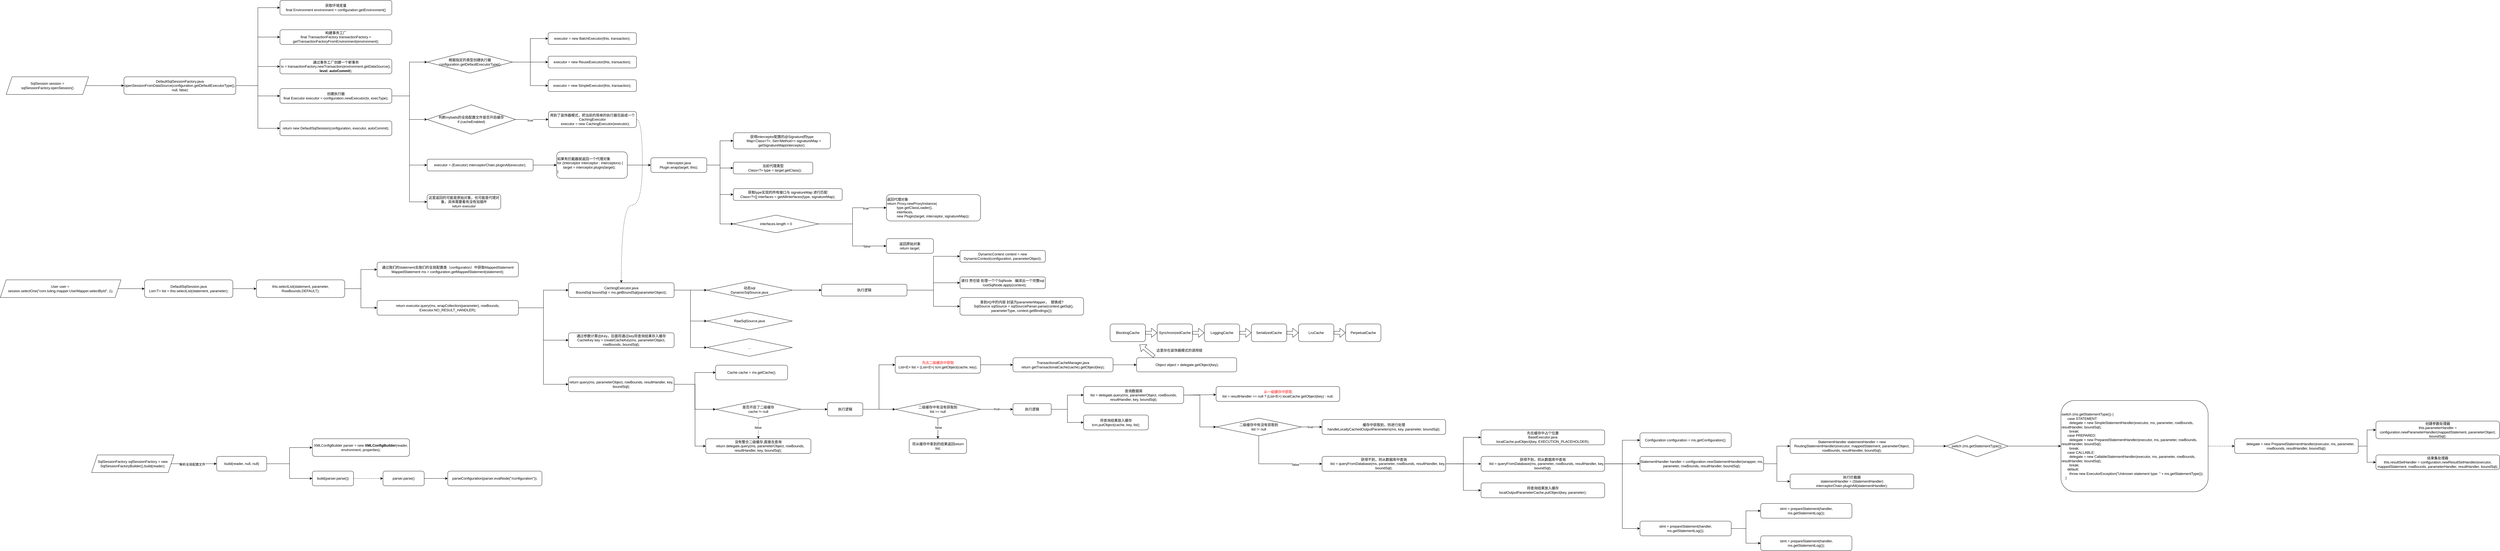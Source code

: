 <mxfile version="16.2.2" type="github">
  <diagram id="3BT-AjpINTrtdqSdUJcH" name="第 1 页">
    <mxGraphModel dx="3390" dy="667" grid="1" gridSize="10" guides="1" tooltips="1" connect="1" arrows="1" fold="1" page="1" pageScale="1" pageWidth="2339" pageHeight="3300" math="0" shadow="0">
      <root>
        <mxCell id="0" />
        <mxCell id="1" parent="0" />
        <mxCell id="WJADcjosmOGT2jdmS7W--5" style="edgeStyle=orthogonalEdgeStyle;rounded=0;orthogonalLoop=1;jettySize=auto;html=1;exitX=1;exitY=0.5;exitDx=0;exitDy=0;" edge="1" parent="1" source="WJADcjosmOGT2jdmS7W--1" target="WJADcjosmOGT2jdmS7W--4">
          <mxGeometry relative="1" as="geometry" />
        </mxCell>
        <mxCell id="WJADcjosmOGT2jdmS7W--15" value="解析全局配置文件" style="edgeLabel;html=1;align=center;verticalAlign=middle;resizable=0;points=[];" vertex="1" connectable="0" parent="WJADcjosmOGT2jdmS7W--5">
          <mxGeometry x="-0.078" y="-2" relative="1" as="geometry">
            <mxPoint as="offset" />
          </mxGeometry>
        </mxCell>
        <mxCell id="WJADcjosmOGT2jdmS7W--1" value="SqlSessionFactory sqlSessionFactory = new SqlSessionFactoryBuilder().build(reader);" style="shape=parallelogram;perimeter=parallelogramPerimeter;whiteSpace=wrap;html=1;fixedSize=1;" vertex="1" parent="1">
          <mxGeometry x="110" y="2005" width="280" height="60" as="geometry" />
        </mxCell>
        <mxCell id="WJADcjosmOGT2jdmS7W--7" style="edgeStyle=orthogonalEdgeStyle;rounded=0;orthogonalLoop=1;jettySize=auto;html=1;exitX=1;exitY=0.5;exitDx=0;exitDy=0;entryX=0;entryY=0.5;entryDx=0;entryDy=0;" edge="1" parent="1" source="WJADcjosmOGT2jdmS7W--4" target="WJADcjosmOGT2jdmS7W--6">
          <mxGeometry relative="1" as="geometry" />
        </mxCell>
        <mxCell id="WJADcjosmOGT2jdmS7W--9" style="edgeStyle=orthogonalEdgeStyle;rounded=0;orthogonalLoop=1;jettySize=auto;html=1;exitX=1;exitY=0.5;exitDx=0;exitDy=0;entryX=0;entryY=0.5;entryDx=0;entryDy=0;" edge="1" parent="1" source="WJADcjosmOGT2jdmS7W--4" target="WJADcjosmOGT2jdmS7W--8">
          <mxGeometry relative="1" as="geometry" />
        </mxCell>
        <mxCell id="WJADcjosmOGT2jdmS7W--4" value="build(reader, null, null)" style="rounded=1;whiteSpace=wrap;html=1;" vertex="1" parent="1">
          <mxGeometry x="535" y="2010" width="170" height="50" as="geometry" />
        </mxCell>
        <mxCell id="WJADcjosmOGT2jdmS7W--6" value="XMLConfigBuilder parser = new &lt;b&gt;XMLConfigBuilder&lt;/b&gt;(reader, environment, properties);" style="rounded=1;whiteSpace=wrap;html=1;" vertex="1" parent="1">
          <mxGeometry x="860" y="1950" width="330" height="60" as="geometry" />
        </mxCell>
        <mxCell id="WJADcjosmOGT2jdmS7W--12" style="edgeStyle=orthogonalEdgeStyle;rounded=0;orthogonalLoop=1;jettySize=auto;html=1;exitX=1;exitY=0.5;exitDx=0;exitDy=0;dashed=1;" edge="1" parent="1" source="WJADcjosmOGT2jdmS7W--8" target="WJADcjosmOGT2jdmS7W--10">
          <mxGeometry relative="1" as="geometry" />
        </mxCell>
        <mxCell id="WJADcjosmOGT2jdmS7W--8" value="build(parser.parse())" style="rounded=1;whiteSpace=wrap;html=1;" vertex="1" parent="1">
          <mxGeometry x="860" y="2060" width="140" height="50" as="geometry" />
        </mxCell>
        <mxCell id="WJADcjosmOGT2jdmS7W--14" style="edgeStyle=orthogonalEdgeStyle;rounded=0;orthogonalLoop=1;jettySize=auto;html=1;exitX=1;exitY=0.5;exitDx=0;exitDy=0;entryX=0;entryY=0.5;entryDx=0;entryDy=0;" edge="1" parent="1" source="WJADcjosmOGT2jdmS7W--10" target="WJADcjosmOGT2jdmS7W--13">
          <mxGeometry relative="1" as="geometry" />
        </mxCell>
        <mxCell id="WJADcjosmOGT2jdmS7W--10" value="parser.parse()" style="rounded=1;whiteSpace=wrap;html=1;" vertex="1" parent="1">
          <mxGeometry x="1100" y="2060" width="140" height="50" as="geometry" />
        </mxCell>
        <mxCell id="WJADcjosmOGT2jdmS7W--13" value="parseConfiguration(parser.evalNode(&quot;/configuration&quot;));" style="rounded=1;whiteSpace=wrap;html=1;" vertex="1" parent="1">
          <mxGeometry x="1320" y="2060" width="320" height="50" as="geometry" />
        </mxCell>
        <mxCell id="WJADcjosmOGT2jdmS7W--18" style="edgeStyle=orthogonalEdgeStyle;rounded=0;orthogonalLoop=1;jettySize=auto;html=1;exitX=1;exitY=0.5;exitDx=0;exitDy=0;entryX=0;entryY=0.5;entryDx=0;entryDy=0;" edge="1" parent="1" source="WJADcjosmOGT2jdmS7W--16" target="WJADcjosmOGT2jdmS7W--17">
          <mxGeometry relative="1" as="geometry" />
        </mxCell>
        <mxCell id="WJADcjosmOGT2jdmS7W--16" value="SqlSession session = sqlSessionFactory.openSession()" style="shape=parallelogram;perimeter=parallelogramPerimeter;whiteSpace=wrap;html=1;fixedSize=1;" vertex="1" parent="1">
          <mxGeometry x="-180" y="720" width="280" height="60" as="geometry" />
        </mxCell>
        <mxCell id="WJADcjosmOGT2jdmS7W--20" style="edgeStyle=orthogonalEdgeStyle;rounded=0;orthogonalLoop=1;jettySize=auto;html=1;exitX=1;exitY=0.5;exitDx=0;exitDy=0;entryX=0;entryY=0.5;entryDx=0;entryDy=0;" edge="1" parent="1" source="WJADcjosmOGT2jdmS7W--17" target="WJADcjosmOGT2jdmS7W--19">
          <mxGeometry relative="1" as="geometry" />
        </mxCell>
        <mxCell id="WJADcjosmOGT2jdmS7W--22" style="edgeStyle=orthogonalEdgeStyle;rounded=0;orthogonalLoop=1;jettySize=auto;html=1;exitX=1;exitY=0.5;exitDx=0;exitDy=0;entryX=0;entryY=0.5;entryDx=0;entryDy=0;" edge="1" parent="1" source="WJADcjosmOGT2jdmS7W--17" target="WJADcjosmOGT2jdmS7W--21">
          <mxGeometry relative="1" as="geometry" />
        </mxCell>
        <mxCell id="WJADcjosmOGT2jdmS7W--24" style="edgeStyle=orthogonalEdgeStyle;rounded=0;orthogonalLoop=1;jettySize=auto;html=1;exitX=1;exitY=0.5;exitDx=0;exitDy=0;entryX=0;entryY=0.5;entryDx=0;entryDy=0;" edge="1" parent="1" source="WJADcjosmOGT2jdmS7W--17" target="WJADcjosmOGT2jdmS7W--23">
          <mxGeometry relative="1" as="geometry" />
        </mxCell>
        <mxCell id="WJADcjosmOGT2jdmS7W--27" style="edgeStyle=orthogonalEdgeStyle;rounded=0;orthogonalLoop=1;jettySize=auto;html=1;exitX=1;exitY=0.5;exitDx=0;exitDy=0;" edge="1" parent="1" source="WJADcjosmOGT2jdmS7W--17" target="WJADcjosmOGT2jdmS7W--25">
          <mxGeometry relative="1" as="geometry" />
        </mxCell>
        <mxCell id="WJADcjosmOGT2jdmS7W--28" style="edgeStyle=orthogonalEdgeStyle;rounded=0;orthogonalLoop=1;jettySize=auto;html=1;exitX=1;exitY=0.5;exitDx=0;exitDy=0;entryX=0;entryY=0.5;entryDx=0;entryDy=0;" edge="1" parent="1" source="WJADcjosmOGT2jdmS7W--17" target="WJADcjosmOGT2jdmS7W--26">
          <mxGeometry relative="1" as="geometry" />
        </mxCell>
        <mxCell id="WJADcjosmOGT2jdmS7W--17" value="DefaultSqlSessionFactory.java&lt;br&gt;openSessionFromDataSource(configuration.getDefaultExecutorType(), null, false)" style="rounded=1;whiteSpace=wrap;html=1;" vertex="1" parent="1">
          <mxGeometry x="220" y="720" width="380" height="60" as="geometry" />
        </mxCell>
        <mxCell id="WJADcjosmOGT2jdmS7W--19" value="获取环境变量&lt;br&gt;final Environment environment = configuration.getEnvironment()" style="rounded=1;whiteSpace=wrap;html=1;" vertex="1" parent="1">
          <mxGeometry x="750" y="460" width="380" height="50" as="geometry" />
        </mxCell>
        <mxCell id="WJADcjosmOGT2jdmS7W--21" value="构建事务工厂&lt;br&gt;final TransactionFactory transactionFactory = getTransactionFactoryFromEnvironment(environment);" style="rounded=1;whiteSpace=wrap;html=1;" vertex="1" parent="1">
          <mxGeometry x="750" y="560" width="380" height="50" as="geometry" />
        </mxCell>
        <mxCell id="WJADcjosmOGT2jdmS7W--23" value="通过事务工厂创建一个新事务&lt;br&gt;tx = transactionFactory.newTransaction(environment.getDataSource(), &lt;b&gt;level&lt;/b&gt;, &lt;b&gt;autoCommit&lt;/b&gt;);" style="rounded=1;whiteSpace=wrap;html=1;" vertex="1" parent="1">
          <mxGeometry x="750" y="660" width="380" height="50" as="geometry" />
        </mxCell>
        <mxCell id="WJADcjosmOGT2jdmS7W--30" style="edgeStyle=orthogonalEdgeStyle;rounded=0;orthogonalLoop=1;jettySize=auto;html=1;exitX=1;exitY=0.5;exitDx=0;exitDy=0;entryX=0;entryY=0.5;entryDx=0;entryDy=0;" edge="1" parent="1" source="WJADcjosmOGT2jdmS7W--25" target="WJADcjosmOGT2jdmS7W--31">
          <mxGeometry relative="1" as="geometry" />
        </mxCell>
        <mxCell id="WJADcjosmOGT2jdmS7W--38" style="edgeStyle=orthogonalEdgeStyle;rounded=0;orthogonalLoop=1;jettySize=auto;html=1;exitX=1;exitY=0.5;exitDx=0;exitDy=0;entryX=0;entryY=0.5;entryDx=0;entryDy=0;" edge="1" parent="1" source="WJADcjosmOGT2jdmS7W--25" target="WJADcjosmOGT2jdmS7W--37">
          <mxGeometry relative="1" as="geometry" />
        </mxCell>
        <mxCell id="WJADcjosmOGT2jdmS7W--44" style="edgeStyle=orthogonalEdgeStyle;rounded=0;orthogonalLoop=1;jettySize=auto;html=1;exitX=1;exitY=0.5;exitDx=0;exitDy=0;entryX=0;entryY=0.5;entryDx=0;entryDy=0;" edge="1" parent="1" source="WJADcjosmOGT2jdmS7W--25" target="WJADcjosmOGT2jdmS7W--45">
          <mxGeometry relative="1" as="geometry">
            <mxPoint x="1380" y="1060" as="targetPoint" />
          </mxGeometry>
        </mxCell>
        <mxCell id="WJADcjosmOGT2jdmS7W--65" style="edgeStyle=orthogonalEdgeStyle;rounded=0;orthogonalLoop=1;jettySize=auto;html=1;exitX=1;exitY=0.5;exitDx=0;exitDy=0;entryX=0;entryY=0.5;entryDx=0;entryDy=0;" edge="1" parent="1" source="WJADcjosmOGT2jdmS7W--25" target="WJADcjosmOGT2jdmS7W--64">
          <mxGeometry relative="1" as="geometry" />
        </mxCell>
        <mxCell id="WJADcjosmOGT2jdmS7W--25" value="创建执行器&lt;br&gt;final Executor executor = configuration.newExecutor(tx, execType);" style="rounded=1;whiteSpace=wrap;html=1;" vertex="1" parent="1">
          <mxGeometry x="750" y="760" width="380" height="50" as="geometry" />
        </mxCell>
        <mxCell id="WJADcjosmOGT2jdmS7W--26" value="return new DefaultSqlSession(configuration, executor, autoCommit);" style="rounded=1;whiteSpace=wrap;html=1;" vertex="1" parent="1">
          <mxGeometry x="750" y="870" width="380" height="50" as="geometry" />
        </mxCell>
        <mxCell id="WJADcjosmOGT2jdmS7W--29" value="executor = new BatchExecutor(this, transaction);" style="rounded=1;whiteSpace=wrap;html=1;" vertex="1" parent="1">
          <mxGeometry x="1661" y="570" width="300" height="40" as="geometry" />
        </mxCell>
        <mxCell id="WJADcjosmOGT2jdmS7W--32" style="edgeStyle=orthogonalEdgeStyle;rounded=0;orthogonalLoop=1;jettySize=auto;html=1;exitX=1;exitY=0.5;exitDx=0;exitDy=0;entryX=0;entryY=0.5;entryDx=0;entryDy=0;" edge="1" parent="1" source="WJADcjosmOGT2jdmS7W--31" target="WJADcjosmOGT2jdmS7W--29">
          <mxGeometry relative="1" as="geometry" />
        </mxCell>
        <mxCell id="WJADcjosmOGT2jdmS7W--35" style="edgeStyle=orthogonalEdgeStyle;rounded=0;orthogonalLoop=1;jettySize=auto;html=1;exitX=1;exitY=0.5;exitDx=0;exitDy=0;entryX=0;entryY=0.5;entryDx=0;entryDy=0;" edge="1" parent="1" source="WJADcjosmOGT2jdmS7W--31" target="WJADcjosmOGT2jdmS7W--33">
          <mxGeometry relative="1" as="geometry" />
        </mxCell>
        <mxCell id="WJADcjosmOGT2jdmS7W--36" style="edgeStyle=orthogonalEdgeStyle;rounded=0;orthogonalLoop=1;jettySize=auto;html=1;exitX=1;exitY=0.5;exitDx=0;exitDy=0;entryX=0;entryY=0.5;entryDx=0;entryDy=0;" edge="1" parent="1" source="WJADcjosmOGT2jdmS7W--31" target="WJADcjosmOGT2jdmS7W--34">
          <mxGeometry relative="1" as="geometry" />
        </mxCell>
        <mxCell id="WJADcjosmOGT2jdmS7W--31" value="根据指定的类型创建执行器&lt;br&gt;configuration.getDefaultExecutorType()" style="rhombus;whiteSpace=wrap;html=1;" vertex="1" parent="1">
          <mxGeometry x="1250" y="632.5" width="290" height="75" as="geometry" />
        </mxCell>
        <mxCell id="WJADcjosmOGT2jdmS7W--33" value="executor = new ReuseExecutor(this, transaction);" style="rounded=1;whiteSpace=wrap;html=1;" vertex="1" parent="1">
          <mxGeometry x="1661" y="650" width="300" height="40" as="geometry" />
        </mxCell>
        <mxCell id="WJADcjosmOGT2jdmS7W--34" value="executor = new SimpleExecutor(this, transaction);" style="rounded=1;whiteSpace=wrap;html=1;" vertex="1" parent="1">
          <mxGeometry x="1661" y="730" width="300" height="40" as="geometry" />
        </mxCell>
        <mxCell id="WJADcjosmOGT2jdmS7W--40" style="edgeStyle=orthogonalEdgeStyle;rounded=0;orthogonalLoop=1;jettySize=auto;html=1;exitX=1;exitY=0.5;exitDx=0;exitDy=0;entryX=0;entryY=0.5;entryDx=0;entryDy=0;" edge="1" parent="1" source="WJADcjosmOGT2jdmS7W--37" target="WJADcjosmOGT2jdmS7W--39">
          <mxGeometry relative="1" as="geometry" />
        </mxCell>
        <mxCell id="WJADcjosmOGT2jdmS7W--41" value="true" style="edgeLabel;html=1;align=center;verticalAlign=middle;resizable=0;points=[];" vertex="1" connectable="0" parent="WJADcjosmOGT2jdmS7W--40">
          <mxGeometry x="-0.117" y="-3" relative="1" as="geometry">
            <mxPoint as="offset" />
          </mxGeometry>
        </mxCell>
        <mxCell id="WJADcjosmOGT2jdmS7W--37" value="判断mybatis的全局配置文件是否开启缓存&lt;br&gt;if (cacheEnabled)" style="rhombus;whiteSpace=wrap;html=1;" vertex="1" parent="1">
          <mxGeometry x="1250" y="815" width="300" height="100" as="geometry" />
        </mxCell>
        <mxCell id="WJADcjosmOGT2jdmS7W--145" style="edgeStyle=orthogonalEdgeStyle;rounded=0;orthogonalLoop=1;jettySize=auto;html=1;exitX=1;exitY=0.5;exitDx=0;exitDy=0;curved=1;dashed=1;" edge="1" parent="1" source="WJADcjosmOGT2jdmS7W--39" target="WJADcjosmOGT2jdmS7W--76">
          <mxGeometry relative="1" as="geometry" />
        </mxCell>
        <mxCell id="WJADcjosmOGT2jdmS7W--39" value="用到了装饰器模式，&lt;span&gt;把当前的简单的执行器包装成一个CachingExecutor&lt;/span&gt;&lt;div&gt;&amp;nbsp; &amp;nbsp; &amp;nbsp; executor = new CachingExecutor(executor);&lt;/div&gt;" style="rounded=1;whiteSpace=wrap;html=1;" vertex="1" parent="1">
          <mxGeometry x="1662" y="837.5" width="299" height="55" as="geometry" />
        </mxCell>
        <mxCell id="WJADcjosmOGT2jdmS7W--47" style="edgeStyle=orthogonalEdgeStyle;rounded=0;orthogonalLoop=1;jettySize=auto;html=1;exitX=1;exitY=0.5;exitDx=0;exitDy=0;" edge="1" parent="1" source="WJADcjosmOGT2jdmS7W--45" target="WJADcjosmOGT2jdmS7W--46">
          <mxGeometry relative="1" as="geometry" />
        </mxCell>
        <mxCell id="WJADcjosmOGT2jdmS7W--45" value="executor = (Executor) interceptorChain.pluginAll(executor);" style="rounded=1;whiteSpace=wrap;html=1;" vertex="1" parent="1">
          <mxGeometry x="1250" y="1000" width="360" height="40" as="geometry" />
        </mxCell>
        <mxCell id="WJADcjosmOGT2jdmS7W--49" style="edgeStyle=orthogonalEdgeStyle;rounded=0;orthogonalLoop=1;jettySize=auto;html=1;exitX=1;exitY=0.5;exitDx=0;exitDy=0;" edge="1" parent="1" source="WJADcjosmOGT2jdmS7W--46" target="WJADcjosmOGT2jdmS7W--48">
          <mxGeometry relative="1" as="geometry" />
        </mxCell>
        <mxCell id="WJADcjosmOGT2jdmS7W--46" value="&lt;div&gt;如果有拦截器就返回一个代理对象&lt;/div&gt;&lt;div&gt;for (Interceptor interceptor : interceptors) {&lt;/div&gt;&lt;div&gt;&amp;nbsp; &amp;nbsp; &amp;nbsp; target = interceptor.plugin(target);&lt;/div&gt;&lt;div&gt;}&lt;/div&gt;" style="rounded=1;whiteSpace=wrap;html=1;align=left;" vertex="1" parent="1">
          <mxGeometry x="1690" y="975" width="240" height="90" as="geometry" />
        </mxCell>
        <mxCell id="WJADcjosmOGT2jdmS7W--54" style="edgeStyle=orthogonalEdgeStyle;rounded=0;orthogonalLoop=1;jettySize=auto;html=1;exitX=1;exitY=0.5;exitDx=0;exitDy=0;entryX=0;entryY=0.5;entryDx=0;entryDy=0;" edge="1" parent="1" source="WJADcjosmOGT2jdmS7W--48" target="WJADcjosmOGT2jdmS7W--50">
          <mxGeometry relative="1" as="geometry" />
        </mxCell>
        <mxCell id="WJADcjosmOGT2jdmS7W--55" style="edgeStyle=orthogonalEdgeStyle;rounded=0;orthogonalLoop=1;jettySize=auto;html=1;exitX=1;exitY=0.5;exitDx=0;exitDy=0;" edge="1" parent="1" source="WJADcjosmOGT2jdmS7W--48" target="WJADcjosmOGT2jdmS7W--51">
          <mxGeometry relative="1" as="geometry" />
        </mxCell>
        <mxCell id="WJADcjosmOGT2jdmS7W--56" style="edgeStyle=orthogonalEdgeStyle;rounded=0;orthogonalLoop=1;jettySize=auto;html=1;exitX=1;exitY=0.5;exitDx=0;exitDy=0;entryX=0;entryY=0.5;entryDx=0;entryDy=0;" edge="1" parent="1" source="WJADcjosmOGT2jdmS7W--48" target="WJADcjosmOGT2jdmS7W--53">
          <mxGeometry relative="1" as="geometry" />
        </mxCell>
        <mxCell id="WJADcjosmOGT2jdmS7W--57" style="edgeStyle=orthogonalEdgeStyle;rounded=0;orthogonalLoop=1;jettySize=auto;html=1;exitX=1;exitY=0.5;exitDx=0;exitDy=0;entryX=0;entryY=0.5;entryDx=0;entryDy=0;" edge="1" parent="1" source="WJADcjosmOGT2jdmS7W--48" target="WJADcjosmOGT2jdmS7W--52">
          <mxGeometry relative="1" as="geometry" />
        </mxCell>
        <mxCell id="WJADcjosmOGT2jdmS7W--48" value="Interceptor.java&lt;br&gt;Plugin.wrap(target, this);" style="rounded=1;whiteSpace=wrap;html=1;" vertex="1" parent="1">
          <mxGeometry x="2010" y="995" width="190" height="50" as="geometry" />
        </mxCell>
        <mxCell id="WJADcjosmOGT2jdmS7W--50" value="&lt;div&gt;获得interceptor配置的@Signature的type&lt;/div&gt;&lt;div&gt;&amp;nbsp; &amp;nbsp; Map&amp;lt;Class&amp;lt;?&amp;gt;, Set&amp;lt;Method&amp;gt;&amp;gt; signatureMap = getSignatureMap(interceptor);&lt;/div&gt;" style="rounded=1;whiteSpace=wrap;html=1;" vertex="1" parent="1">
          <mxGeometry x="2290" y="910" width="330" height="55" as="geometry" />
        </mxCell>
        <mxCell id="WJADcjosmOGT2jdmS7W--51" value="&lt;div&gt;当前代理类型&lt;/div&gt;&lt;div&gt;&amp;nbsp; &amp;nbsp; Class&amp;lt;?&amp;gt; type = target.getClass();&lt;/div&gt;" style="rounded=1;whiteSpace=wrap;html=1;" vertex="1" parent="1">
          <mxGeometry x="2290" y="1010" width="270" height="40" as="geometry" />
        </mxCell>
        <mxCell id="WJADcjosmOGT2jdmS7W--59" style="edgeStyle=orthogonalEdgeStyle;rounded=0;orthogonalLoop=1;jettySize=auto;html=1;exitX=1;exitY=0.5;exitDx=0;exitDy=0;" edge="1" parent="1" source="WJADcjosmOGT2jdmS7W--52" target="WJADcjosmOGT2jdmS7W--58">
          <mxGeometry relative="1" as="geometry" />
        </mxCell>
        <mxCell id="WJADcjosmOGT2jdmS7W--60" value="true" style="edgeLabel;html=1;align=center;verticalAlign=middle;resizable=0;points=[];" vertex="1" connectable="0" parent="WJADcjosmOGT2jdmS7W--59">
          <mxGeometry x="0.509" y="-2" relative="1" as="geometry">
            <mxPoint as="offset" />
          </mxGeometry>
        </mxCell>
        <mxCell id="WJADcjosmOGT2jdmS7W--62" style="edgeStyle=orthogonalEdgeStyle;rounded=0;orthogonalLoop=1;jettySize=auto;html=1;exitX=1;exitY=0.5;exitDx=0;exitDy=0;entryX=0;entryY=0.5;entryDx=0;entryDy=0;" edge="1" parent="1" source="WJADcjosmOGT2jdmS7W--52" target="WJADcjosmOGT2jdmS7W--61">
          <mxGeometry relative="1" as="geometry" />
        </mxCell>
        <mxCell id="WJADcjosmOGT2jdmS7W--63" value="false" style="edgeLabel;html=1;align=center;verticalAlign=middle;resizable=0;points=[];" vertex="1" connectable="0" parent="WJADcjosmOGT2jdmS7W--62">
          <mxGeometry x="0.567" y="-1" relative="1" as="geometry">
            <mxPoint as="offset" />
          </mxGeometry>
        </mxCell>
        <mxCell id="WJADcjosmOGT2jdmS7W--52" value="interfaces.length &amp;gt; 0" style="rhombus;whiteSpace=wrap;html=1;" vertex="1" parent="1">
          <mxGeometry x="2290" y="1190" width="290" height="60" as="geometry" />
        </mxCell>
        <mxCell id="WJADcjosmOGT2jdmS7W--53" value="获取type实现的所有接口与 signatureMap 进行匹配&lt;br&gt;Class&amp;lt;?&amp;gt;[] interfaces = getAllInterfaces(type, signatureMap);" style="rounded=1;whiteSpace=wrap;html=1;" vertex="1" parent="1">
          <mxGeometry x="2290" y="1100" width="370" height="40" as="geometry" />
        </mxCell>
        <mxCell id="WJADcjosmOGT2jdmS7W--58" value="&lt;div&gt;返回代理对象&lt;/div&gt;&lt;div&gt;return Proxy.newProxyInstance(&lt;/div&gt;&lt;div&gt;&amp;nbsp; &amp;nbsp; &amp;nbsp; &amp;nbsp; &amp;nbsp; type.getClassLoader(),&lt;/div&gt;&lt;div&gt;&amp;nbsp; &amp;nbsp; &amp;nbsp; &amp;nbsp; &amp;nbsp; interfaces,&lt;/div&gt;&lt;div&gt;&amp;nbsp; &amp;nbsp; &amp;nbsp; &amp;nbsp; &amp;nbsp; new Plugin(target, interceptor, signatureMap));&lt;/div&gt;" style="rounded=1;whiteSpace=wrap;html=1;align=left;" vertex="1" parent="1">
          <mxGeometry x="2810" y="1120" width="320" height="90" as="geometry" />
        </mxCell>
        <mxCell id="WJADcjosmOGT2jdmS7W--61" value="返回原始对象&lt;br&gt;return target;" style="rounded=1;whiteSpace=wrap;html=1;" vertex="1" parent="1">
          <mxGeometry x="2810" y="1270" width="160" height="50" as="geometry" />
        </mxCell>
        <mxCell id="WJADcjosmOGT2jdmS7W--64" value="这里返回的可能是原始对象，也可能是代理对象，具体需要看有没有加插件&lt;br&gt;return executor" style="rounded=1;whiteSpace=wrap;html=1;" vertex="1" parent="1">
          <mxGeometry x="1250" y="1120" width="250" height="50" as="geometry" />
        </mxCell>
        <mxCell id="WJADcjosmOGT2jdmS7W--69" style="edgeStyle=orthogonalEdgeStyle;rounded=0;orthogonalLoop=1;jettySize=auto;html=1;exitX=1;exitY=0.5;exitDx=0;exitDy=0;entryX=0;entryY=0.5;entryDx=0;entryDy=0;" edge="1" parent="1" source="WJADcjosmOGT2jdmS7W--67" target="WJADcjosmOGT2jdmS7W--68">
          <mxGeometry relative="1" as="geometry" />
        </mxCell>
        <mxCell id="WJADcjosmOGT2jdmS7W--67" value="User user =&amp;nbsp; session.selectOne(&quot;com.tuling.mapper.UserMapper.selectById&quot;, 1);" style="shape=parallelogram;perimeter=parallelogramPerimeter;whiteSpace=wrap;html=1;fixedSize=1;" vertex="1" parent="1">
          <mxGeometry x="-200" y="1410" width="410" height="60" as="geometry" />
        </mxCell>
        <mxCell id="WJADcjosmOGT2jdmS7W--71" style="edgeStyle=orthogonalEdgeStyle;rounded=0;orthogonalLoop=1;jettySize=auto;html=1;exitX=1;exitY=0.5;exitDx=0;exitDy=0;" edge="1" parent="1" source="WJADcjosmOGT2jdmS7W--68" target="WJADcjosmOGT2jdmS7W--70">
          <mxGeometry relative="1" as="geometry" />
        </mxCell>
        <mxCell id="WJADcjosmOGT2jdmS7W--68" value="DefaultSqlSession.java&lt;br&gt;List&amp;lt;T&amp;gt; list = this.selectList(statement, parameter);" style="rounded=1;whiteSpace=wrap;html=1;" vertex="1" parent="1">
          <mxGeometry x="290" y="1410" width="300" height="60" as="geometry" />
        </mxCell>
        <mxCell id="WJADcjosmOGT2jdmS7W--73" style="edgeStyle=orthogonalEdgeStyle;rounded=0;orthogonalLoop=1;jettySize=auto;html=1;exitX=1;exitY=0.5;exitDx=0;exitDy=0;entryX=0;entryY=0.5;entryDx=0;entryDy=0;" edge="1" parent="1" source="WJADcjosmOGT2jdmS7W--70" target="WJADcjosmOGT2jdmS7W--72">
          <mxGeometry relative="1" as="geometry" />
        </mxCell>
        <mxCell id="WJADcjosmOGT2jdmS7W--75" style="edgeStyle=orthogonalEdgeStyle;rounded=0;orthogonalLoop=1;jettySize=auto;html=1;exitX=1;exitY=0.5;exitDx=0;exitDy=0;entryX=0;entryY=0.5;entryDx=0;entryDy=0;" edge="1" parent="1" source="WJADcjosmOGT2jdmS7W--70" target="WJADcjosmOGT2jdmS7W--74">
          <mxGeometry relative="1" as="geometry" />
        </mxCell>
        <mxCell id="WJADcjosmOGT2jdmS7W--70" value="this.selectList(statement, parameter, RowBounds.DEFAULT);" style="rounded=1;whiteSpace=wrap;html=1;" vertex="1" parent="1">
          <mxGeometry x="670" y="1410" width="300" height="60" as="geometry" />
        </mxCell>
        <mxCell id="WJADcjosmOGT2jdmS7W--72" value="通过我们的statement去我们的全局配置类（configuration）中获取MappedStatement&lt;br&gt;MappedStatement ms = configuration.getMappedStatement(statement);" style="rounded=1;whiteSpace=wrap;html=1;" vertex="1" parent="1">
          <mxGeometry x="1080" y="1350" width="480" height="50" as="geometry" />
        </mxCell>
        <mxCell id="WJADcjosmOGT2jdmS7W--78" style="edgeStyle=orthogonalEdgeStyle;rounded=0;orthogonalLoop=1;jettySize=auto;html=1;exitX=1;exitY=0.5;exitDx=0;exitDy=0;entryX=0;entryY=0.5;entryDx=0;entryDy=0;" edge="1" parent="1" source="WJADcjosmOGT2jdmS7W--74" target="WJADcjosmOGT2jdmS7W--76">
          <mxGeometry relative="1" as="geometry" />
        </mxCell>
        <mxCell id="WJADcjosmOGT2jdmS7W--97" style="edgeStyle=orthogonalEdgeStyle;rounded=0;orthogonalLoop=1;jettySize=auto;html=1;exitX=1;exitY=0.5;exitDx=0;exitDy=0;entryX=0;entryY=0.5;entryDx=0;entryDy=0;" edge="1" parent="1" source="WJADcjosmOGT2jdmS7W--74" target="WJADcjosmOGT2jdmS7W--96">
          <mxGeometry relative="1" as="geometry" />
        </mxCell>
        <mxCell id="WJADcjosmOGT2jdmS7W--99" style="edgeStyle=orthogonalEdgeStyle;rounded=0;orthogonalLoop=1;jettySize=auto;html=1;exitX=1;exitY=0.5;exitDx=0;exitDy=0;entryX=0;entryY=0.5;entryDx=0;entryDy=0;" edge="1" parent="1" source="WJADcjosmOGT2jdmS7W--74" target="WJADcjosmOGT2jdmS7W--98">
          <mxGeometry relative="1" as="geometry" />
        </mxCell>
        <mxCell id="WJADcjosmOGT2jdmS7W--74" value="return executor.query(ms, wrapCollection(parameter), rowBounds, Executor.NO_RESULT_HANDLER);" style="rounded=1;whiteSpace=wrap;html=1;" vertex="1" parent="1">
          <mxGeometry x="1080" y="1480" width="480" height="50" as="geometry" />
        </mxCell>
        <mxCell id="WJADcjosmOGT2jdmS7W--84" style="edgeStyle=orthogonalEdgeStyle;rounded=0;orthogonalLoop=1;jettySize=auto;html=1;exitX=1;exitY=0.5;exitDx=0;exitDy=0;entryX=0;entryY=0.5;entryDx=0;entryDy=0;" edge="1" parent="1" source="WJADcjosmOGT2jdmS7W--76" target="WJADcjosmOGT2jdmS7W--81">
          <mxGeometry relative="1" as="geometry" />
        </mxCell>
        <mxCell id="WJADcjosmOGT2jdmS7W--85" style="edgeStyle=orthogonalEdgeStyle;rounded=0;orthogonalLoop=1;jettySize=auto;html=1;exitX=1;exitY=0.5;exitDx=0;exitDy=0;entryX=0;entryY=0.5;entryDx=0;entryDy=0;" edge="1" parent="1" source="WJADcjosmOGT2jdmS7W--76" target="WJADcjosmOGT2jdmS7W--82">
          <mxGeometry relative="1" as="geometry" />
        </mxCell>
        <mxCell id="WJADcjosmOGT2jdmS7W--87" style="edgeStyle=orthogonalEdgeStyle;rounded=0;orthogonalLoop=1;jettySize=auto;html=1;exitX=1;exitY=0.5;exitDx=0;exitDy=0;entryX=0;entryY=0.5;entryDx=0;entryDy=0;" edge="1" parent="1" source="WJADcjosmOGT2jdmS7W--76" target="WJADcjosmOGT2jdmS7W--86">
          <mxGeometry relative="1" as="geometry" />
        </mxCell>
        <mxCell id="WJADcjosmOGT2jdmS7W--76" value="CachingExecutor.java&lt;br&gt;BoundSql boundSql = ms.getBoundSql(parameterObject);" style="rounded=1;whiteSpace=wrap;html=1;" vertex="1" parent="1">
          <mxGeometry x="1730" y="1420" width="359" height="50" as="geometry" />
        </mxCell>
        <mxCell id="WJADcjosmOGT2jdmS7W--91" style="edgeStyle=orthogonalEdgeStyle;rounded=0;orthogonalLoop=1;jettySize=auto;html=1;exitX=1;exitY=0.5;exitDx=0;exitDy=0;entryX=0;entryY=0.5;entryDx=0;entryDy=0;" edge="1" parent="1" source="WJADcjosmOGT2jdmS7W--79" target="WJADcjosmOGT2jdmS7W--90">
          <mxGeometry relative="1" as="geometry" />
        </mxCell>
        <mxCell id="WJADcjosmOGT2jdmS7W--93" style="edgeStyle=orthogonalEdgeStyle;rounded=0;orthogonalLoop=1;jettySize=auto;html=1;exitX=1;exitY=0.5;exitDx=0;exitDy=0;entryX=0;entryY=0.5;entryDx=0;entryDy=0;" edge="1" parent="1" source="WJADcjosmOGT2jdmS7W--79" target="WJADcjosmOGT2jdmS7W--92">
          <mxGeometry relative="1" as="geometry" />
        </mxCell>
        <mxCell id="WJADcjosmOGT2jdmS7W--95" style="edgeStyle=orthogonalEdgeStyle;rounded=0;orthogonalLoop=1;jettySize=auto;html=1;exitX=1;exitY=0.5;exitDx=0;exitDy=0;entryX=0;entryY=0.5;entryDx=0;entryDy=0;" edge="1" parent="1" source="WJADcjosmOGT2jdmS7W--79" target="WJADcjosmOGT2jdmS7W--94">
          <mxGeometry relative="1" as="geometry" />
        </mxCell>
        <mxCell id="WJADcjosmOGT2jdmS7W--79" value="执行逻辑" style="rounded=1;whiteSpace=wrap;html=1;" vertex="1" parent="1">
          <mxGeometry x="2590" y="1425" width="290" height="40" as="geometry" />
        </mxCell>
        <mxCell id="WJADcjosmOGT2jdmS7W--88" style="edgeStyle=orthogonalEdgeStyle;rounded=0;orthogonalLoop=1;jettySize=auto;html=1;exitX=1;exitY=0.5;exitDx=0;exitDy=0;entryX=0;entryY=0.5;entryDx=0;entryDy=0;" edge="1" parent="1" source="WJADcjosmOGT2jdmS7W--81" target="WJADcjosmOGT2jdmS7W--79">
          <mxGeometry relative="1" as="geometry" />
        </mxCell>
        <mxCell id="WJADcjosmOGT2jdmS7W--81" value="动态sql&lt;br&gt;DynamicSqlSource.java" style="rhombus;whiteSpace=wrap;html=1;" vertex="1" parent="1">
          <mxGeometry x="2200" y="1415" width="290" height="60" as="geometry" />
        </mxCell>
        <mxCell id="WJADcjosmOGT2jdmS7W--82" value="RawSqlSource.java" style="rhombus;whiteSpace=wrap;html=1;" vertex="1" parent="1">
          <mxGeometry x="2200" y="1520" width="290" height="60" as="geometry" />
        </mxCell>
        <mxCell id="WJADcjosmOGT2jdmS7W--86" value="..." style="rhombus;whiteSpace=wrap;html=1;" vertex="1" parent="1">
          <mxGeometry x="2200" y="1610" width="290" height="60" as="geometry" />
        </mxCell>
        <mxCell id="WJADcjosmOGT2jdmS7W--90" value="DynamicContext context = new DynamicContext(configuration, parameterObject);" style="rounded=1;whiteSpace=wrap;html=1;" vertex="1" parent="1">
          <mxGeometry x="3060" y="1310" width="290" height="40" as="geometry" />
        </mxCell>
        <mxCell id="WJADcjosmOGT2jdmS7W--92" value="&lt;div&gt;递归 责任链 处理一个个SqlNode&amp;nbsp; &amp;nbsp;编译出一个完整sql&lt;/div&gt;&lt;div&gt;&amp;nbsp; &amp;nbsp; rootSqlNode.apply(context);&lt;/div&gt;" style="rounded=1;whiteSpace=wrap;html=1;" vertex="1" parent="1">
          <mxGeometry x="3060" y="1400" width="290" height="40" as="geometry" />
        </mxCell>
        <mxCell id="WJADcjosmOGT2jdmS7W--94" value="&lt;div&gt;拿到#{}中的内容 封装为parameterMapper，&amp;nbsp; 替换成?&lt;/div&gt;&lt;div&gt;&amp;nbsp; &amp;nbsp; SqlSource sqlSource = sqlSourceParser.parse(context.getSql(), parameterType, context.getBindings());&lt;/div&gt;" style="rounded=1;whiteSpace=wrap;html=1;" vertex="1" parent="1">
          <mxGeometry x="3060" y="1470" width="420" height="60" as="geometry" />
        </mxCell>
        <mxCell id="WJADcjosmOGT2jdmS7W--96" value="通过参数计算出Key，后面将通过key将查询结果存入缓存&lt;br&gt;CacheKey key = createCacheKey(ms, parameterObject, rowBounds, boundSql);" style="rounded=1;whiteSpace=wrap;html=1;" vertex="1" parent="1">
          <mxGeometry x="1730" y="1590" width="359" height="50" as="geometry" />
        </mxCell>
        <mxCell id="WJADcjosmOGT2jdmS7W--101" style="edgeStyle=orthogonalEdgeStyle;rounded=0;orthogonalLoop=1;jettySize=auto;html=1;exitX=1;exitY=0.5;exitDx=0;exitDy=0;" edge="1" parent="1" source="WJADcjosmOGT2jdmS7W--98" target="WJADcjosmOGT2jdmS7W--100">
          <mxGeometry relative="1" as="geometry" />
        </mxCell>
        <mxCell id="WJADcjosmOGT2jdmS7W--103" style="edgeStyle=orthogonalEdgeStyle;rounded=0;orthogonalLoop=1;jettySize=auto;html=1;exitX=1;exitY=0.5;exitDx=0;exitDy=0;entryX=0;entryY=0.5;entryDx=0;entryDy=0;" edge="1" parent="1" source="WJADcjosmOGT2jdmS7W--98" target="WJADcjosmOGT2jdmS7W--102">
          <mxGeometry relative="1" as="geometry" />
        </mxCell>
        <mxCell id="WJADcjosmOGT2jdmS7W--106" style="edgeStyle=orthogonalEdgeStyle;rounded=0;orthogonalLoop=1;jettySize=auto;html=1;exitX=1;exitY=0.5;exitDx=0;exitDy=0;entryX=0;entryY=0.5;entryDx=0;entryDy=0;" edge="1" parent="1" source="WJADcjosmOGT2jdmS7W--98" target="WJADcjosmOGT2jdmS7W--105">
          <mxGeometry relative="1" as="geometry">
            <Array as="points">
              <mxPoint x="2160" y="1765" />
              <mxPoint x="2160" y="1975" />
            </Array>
          </mxGeometry>
        </mxCell>
        <mxCell id="WJADcjosmOGT2jdmS7W--98" value="return query(ms, parameterObject, rowBounds, resultHandler, key, boundSql);" style="rounded=1;whiteSpace=wrap;html=1;" vertex="1" parent="1">
          <mxGeometry x="1730" y="1740" width="359" height="50" as="geometry" />
        </mxCell>
        <mxCell id="WJADcjosmOGT2jdmS7W--100" value="Cache cache = ms.getCache();" style="rounded=1;whiteSpace=wrap;html=1;" vertex="1" parent="1">
          <mxGeometry x="2230" y="1700" width="244.5" height="50" as="geometry" />
        </mxCell>
        <mxCell id="WJADcjosmOGT2jdmS7W--107" style="edgeStyle=orthogonalEdgeStyle;rounded=0;orthogonalLoop=1;jettySize=auto;html=1;exitX=0.5;exitY=1;exitDx=0;exitDy=0;dashed=1;" edge="1" parent="1" source="WJADcjosmOGT2jdmS7W--102" target="WJADcjosmOGT2jdmS7W--105">
          <mxGeometry relative="1" as="geometry" />
        </mxCell>
        <mxCell id="WJADcjosmOGT2jdmS7W--108" value="false" style="edgeLabel;html=1;align=center;verticalAlign=middle;resizable=0;points=[];" vertex="1" connectable="0" parent="WJADcjosmOGT2jdmS7W--107">
          <mxGeometry x="-0.089" y="-1" relative="1" as="geometry">
            <mxPoint as="offset" />
          </mxGeometry>
        </mxCell>
        <mxCell id="WJADcjosmOGT2jdmS7W--109" style="edgeStyle=orthogonalEdgeStyle;rounded=0;orthogonalLoop=1;jettySize=auto;html=1;exitX=1;exitY=0.5;exitDx=0;exitDy=0;" edge="1" parent="1" source="WJADcjosmOGT2jdmS7W--102" target="WJADcjosmOGT2jdmS7W--104">
          <mxGeometry relative="1" as="geometry" />
        </mxCell>
        <mxCell id="WJADcjosmOGT2jdmS7W--102" value="是否开启了二级缓存&lt;br&gt;cache != null" style="rhombus;whiteSpace=wrap;html=1;" vertex="1" parent="1">
          <mxGeometry x="2230" y="1820" width="290" height="60" as="geometry" />
        </mxCell>
        <mxCell id="WJADcjosmOGT2jdmS7W--113" style="edgeStyle=orthogonalEdgeStyle;rounded=0;orthogonalLoop=1;jettySize=auto;html=1;exitX=1;exitY=0.5;exitDx=0;exitDy=0;entryX=0;entryY=0.5;entryDx=0;entryDy=0;" edge="1" parent="1" source="WJADcjosmOGT2jdmS7W--104" target="WJADcjosmOGT2jdmS7W--112">
          <mxGeometry relative="1" as="geometry" />
        </mxCell>
        <mxCell id="WJADcjosmOGT2jdmS7W--115" style="edgeStyle=orthogonalEdgeStyle;rounded=0;orthogonalLoop=1;jettySize=auto;html=1;exitX=1;exitY=0.5;exitDx=0;exitDy=0;entryX=0;entryY=0.5;entryDx=0;entryDy=0;" edge="1" parent="1" source="WJADcjosmOGT2jdmS7W--104" target="WJADcjosmOGT2jdmS7W--110">
          <mxGeometry relative="1" as="geometry" />
        </mxCell>
        <mxCell id="WJADcjosmOGT2jdmS7W--104" value="执行逻辑" style="rounded=1;whiteSpace=wrap;html=1;" vertex="1" parent="1">
          <mxGeometry x="2610" y="1827.5" width="120" height="45" as="geometry" />
        </mxCell>
        <mxCell id="WJADcjosmOGT2jdmS7W--105" value="&lt;div&gt;没有整合二级缓存,直接去查询&lt;/div&gt;&lt;div&gt;&amp;nbsp; &amp;nbsp; return delegate.query(ms, parameterObject, rowBounds, resultHandler, key, boundSql);&lt;/div&gt;" style="rounded=1;whiteSpace=wrap;html=1;" vertex="1" parent="1">
          <mxGeometry x="2196.38" y="1950" width="357.25" height="50" as="geometry" />
        </mxCell>
        <mxCell id="WJADcjosmOGT2jdmS7W--121" style="edgeStyle=orthogonalEdgeStyle;rounded=0;orthogonalLoop=1;jettySize=auto;html=1;exitX=1;exitY=0.5;exitDx=0;exitDy=0;entryX=0;entryY=0.5;entryDx=0;entryDy=0;" edge="1" parent="1" source="WJADcjosmOGT2jdmS7W--110" target="WJADcjosmOGT2jdmS7W--120">
          <mxGeometry relative="1" as="geometry" />
        </mxCell>
        <mxCell id="WJADcjosmOGT2jdmS7W--110" value="&lt;b&gt;&lt;font color=&quot;#ff6666&quot;&gt;先去二级缓存中获取&lt;br&gt;&lt;/font&gt;&lt;/b&gt;List&amp;lt;E&amp;gt; list = (List&amp;lt;E&amp;gt;) tcm.getObject(cache, key);" style="rounded=1;whiteSpace=wrap;html=1;" vertex="1" parent="1">
          <mxGeometry x="2840" y="1670" width="290" height="57.5" as="geometry" />
        </mxCell>
        <mxCell id="WJADcjosmOGT2jdmS7W--143" style="edgeStyle=orthogonalEdgeStyle;rounded=0;orthogonalLoop=1;jettySize=auto;html=1;exitX=1;exitY=0.5;exitDx=0;exitDy=0;entryX=0;entryY=0.5;entryDx=0;entryDy=0;" edge="1" parent="1" source="WJADcjosmOGT2jdmS7W--111" target="WJADcjosmOGT2jdmS7W--141">
          <mxGeometry relative="1" as="geometry" />
        </mxCell>
        <mxCell id="WJADcjosmOGT2jdmS7W--144" style="edgeStyle=orthogonalEdgeStyle;rounded=0;orthogonalLoop=1;jettySize=auto;html=1;exitX=1;exitY=0.5;exitDx=0;exitDy=0;entryX=0;entryY=0.5;entryDx=0;entryDy=0;" edge="1" parent="1" source="WJADcjosmOGT2jdmS7W--111" target="WJADcjosmOGT2jdmS7W--142">
          <mxGeometry relative="1" as="geometry" />
        </mxCell>
        <mxCell id="WJADcjosmOGT2jdmS7W--111" value="执行逻辑" style="rounded=1;whiteSpace=wrap;html=1;" vertex="1" parent="1">
          <mxGeometry x="3240" y="1830.63" width="130" height="38.75" as="geometry" />
        </mxCell>
        <mxCell id="WJADcjosmOGT2jdmS7W--114" style="edgeStyle=orthogonalEdgeStyle;rounded=0;orthogonalLoop=1;jettySize=auto;html=1;exitX=1;exitY=0.5;exitDx=0;exitDy=0;" edge="1" parent="1" source="WJADcjosmOGT2jdmS7W--112" target="WJADcjosmOGT2jdmS7W--111">
          <mxGeometry relative="1" as="geometry" />
        </mxCell>
        <mxCell id="WJADcjosmOGT2jdmS7W--116" value="true" style="edgeLabel;html=1;align=center;verticalAlign=middle;resizable=0;points=[];" vertex="1" connectable="0" parent="WJADcjosmOGT2jdmS7W--114">
          <mxGeometry x="-0.009" y="1" relative="1" as="geometry">
            <mxPoint as="offset" />
          </mxGeometry>
        </mxCell>
        <mxCell id="WJADcjosmOGT2jdmS7W--118" style="edgeStyle=orthogonalEdgeStyle;rounded=0;orthogonalLoop=1;jettySize=auto;html=1;exitX=0.5;exitY=1;exitDx=0;exitDy=0;entryX=0.5;entryY=0;entryDx=0;entryDy=0;" edge="1" parent="1" source="WJADcjosmOGT2jdmS7W--112" target="WJADcjosmOGT2jdmS7W--117">
          <mxGeometry relative="1" as="geometry" />
        </mxCell>
        <mxCell id="WJADcjosmOGT2jdmS7W--119" value="false" style="edgeLabel;html=1;align=center;verticalAlign=middle;resizable=0;points=[];" vertex="1" connectable="0" parent="WJADcjosmOGT2jdmS7W--118">
          <mxGeometry x="-0.088" y="2" relative="1" as="geometry">
            <mxPoint as="offset" />
          </mxGeometry>
        </mxCell>
        <mxCell id="WJADcjosmOGT2jdmS7W--112" value="二级缓存中有没有获取到&lt;br&gt;list == null" style="rhombus;whiteSpace=wrap;html=1;" vertex="1" parent="1">
          <mxGeometry x="2840" y="1820" width="290" height="60" as="geometry" />
        </mxCell>
        <mxCell id="WJADcjosmOGT2jdmS7W--117" value="将从缓存中拿到的结果返回return list;" style="rounded=1;whiteSpace=wrap;html=1;" vertex="1" parent="1">
          <mxGeometry x="2887.5" y="1950" width="195" height="50" as="geometry" />
        </mxCell>
        <mxCell id="WJADcjosmOGT2jdmS7W--123" style="edgeStyle=orthogonalEdgeStyle;rounded=0;orthogonalLoop=1;jettySize=auto;html=1;exitX=1;exitY=0.5;exitDx=0;exitDy=0;entryX=0;entryY=0.5;entryDx=0;entryDy=0;" edge="1" parent="1" source="WJADcjosmOGT2jdmS7W--120" target="WJADcjosmOGT2jdmS7W--122">
          <mxGeometry relative="1" as="geometry" />
        </mxCell>
        <mxCell id="WJADcjosmOGT2jdmS7W--120" value="TransactionalCacheManager.java&lt;br&gt;return getTransactionalCache(cache).getObject(key);" style="rounded=1;whiteSpace=wrap;html=1;" vertex="1" parent="1">
          <mxGeometry x="3240" y="1674.68" width="340" height="48.13" as="geometry" />
        </mxCell>
        <mxCell id="WJADcjosmOGT2jdmS7W--122" value="&amp;nbsp;Object object = delegate.getObject(key);" style="rounded=1;whiteSpace=wrap;html=1;" vertex="1" parent="1">
          <mxGeometry x="3660" y="1674.68" width="340" height="48.13" as="geometry" />
        </mxCell>
        <mxCell id="WJADcjosmOGT2jdmS7W--124" value="BlockingCache" style="rounded=1;whiteSpace=wrap;html=1;" vertex="1" parent="1">
          <mxGeometry x="3570" y="1560" width="120" height="60" as="geometry" />
        </mxCell>
        <mxCell id="WJADcjosmOGT2jdmS7W--125" value="LruCache" style="rounded=1;whiteSpace=wrap;html=1;" vertex="1" parent="1">
          <mxGeometry x="4210" y="1560" width="120" height="60" as="geometry" />
        </mxCell>
        <mxCell id="WJADcjosmOGT2jdmS7W--126" value="SynchronizedCache" style="rounded=1;whiteSpace=wrap;html=1;" vertex="1" parent="1">
          <mxGeometry x="3730" y="1560" width="120" height="60" as="geometry" />
        </mxCell>
        <mxCell id="WJADcjosmOGT2jdmS7W--127" value="LoggingCache" style="rounded=1;whiteSpace=wrap;html=1;" vertex="1" parent="1">
          <mxGeometry x="3890" y="1560" width="120" height="60" as="geometry" />
        </mxCell>
        <mxCell id="WJADcjosmOGT2jdmS7W--129" value="SerializedCache" style="rounded=1;whiteSpace=wrap;html=1;" vertex="1" parent="1">
          <mxGeometry x="4050" y="1560" width="120" height="60" as="geometry" />
        </mxCell>
        <mxCell id="WJADcjosmOGT2jdmS7W--130" value="PerpetualCache" style="rounded=1;whiteSpace=wrap;html=1;" vertex="1" parent="1">
          <mxGeometry x="4370" y="1560" width="120" height="60" as="geometry" />
        </mxCell>
        <mxCell id="WJADcjosmOGT2jdmS7W--131" value="" style="shape=flexArrow;endArrow=classic;html=1;rounded=0;entryX=0;entryY=0.5;entryDx=0;entryDy=0;exitX=1;exitY=0.5;exitDx=0;exitDy=0;" edge="1" parent="1" source="WJADcjosmOGT2jdmS7W--124" target="WJADcjosmOGT2jdmS7W--126">
          <mxGeometry width="50" height="50" relative="1" as="geometry">
            <mxPoint x="3670" y="1620" as="sourcePoint" />
            <mxPoint x="3720" y="1570" as="targetPoint" />
          </mxGeometry>
        </mxCell>
        <mxCell id="WJADcjosmOGT2jdmS7W--132" value="" style="shape=flexArrow;endArrow=classic;html=1;rounded=0;entryX=0;entryY=0.5;entryDx=0;entryDy=0;" edge="1" parent="1" source="WJADcjosmOGT2jdmS7W--126" target="WJADcjosmOGT2jdmS7W--127">
          <mxGeometry width="50" height="50" relative="1" as="geometry">
            <mxPoint x="3850" y="1590" as="sourcePoint" />
            <mxPoint x="3740" y="1600" as="targetPoint" />
          </mxGeometry>
        </mxCell>
        <mxCell id="WJADcjosmOGT2jdmS7W--133" value="" style="shape=flexArrow;endArrow=classic;html=1;rounded=0;entryX=0;entryY=0.5;entryDx=0;entryDy=0;" edge="1" parent="1" source="WJADcjosmOGT2jdmS7W--127" target="WJADcjosmOGT2jdmS7W--129">
          <mxGeometry width="50" height="50" relative="1" as="geometry">
            <mxPoint x="3710" y="1610" as="sourcePoint" />
            <mxPoint x="3750" y="1610" as="targetPoint" />
          </mxGeometry>
        </mxCell>
        <mxCell id="WJADcjosmOGT2jdmS7W--134" value="" style="shape=flexArrow;endArrow=classic;html=1;rounded=0;" edge="1" parent="1" source="WJADcjosmOGT2jdmS7W--129" target="WJADcjosmOGT2jdmS7W--125">
          <mxGeometry width="50" height="50" relative="1" as="geometry">
            <mxPoint x="4170" y="1589.44" as="sourcePoint" />
            <mxPoint x="4220" y="1589" as="targetPoint" />
          </mxGeometry>
        </mxCell>
        <mxCell id="WJADcjosmOGT2jdmS7W--135" value="" style="shape=flexArrow;endArrow=classic;html=1;rounded=0;" edge="1" parent="1" target="WJADcjosmOGT2jdmS7W--130">
          <mxGeometry width="50" height="50" relative="1" as="geometry">
            <mxPoint x="4330" y="1590" as="sourcePoint" />
            <mxPoint x="4370" y="1590" as="targetPoint" />
          </mxGeometry>
        </mxCell>
        <mxCell id="WJADcjosmOGT2jdmS7W--139" value="" style="shape=flexArrow;endArrow=classic;html=1;rounded=0;" edge="1" parent="1">
          <mxGeometry width="50" height="50" relative="1" as="geometry">
            <mxPoint x="3720" y="1670" as="sourcePoint" />
            <mxPoint x="3670" y="1630" as="targetPoint" />
          </mxGeometry>
        </mxCell>
        <mxCell id="WJADcjosmOGT2jdmS7W--140" value="这里存在装饰器模式的调用链" style="text;html=1;align=center;verticalAlign=middle;resizable=0;points=[];autosize=1;strokeColor=none;fillColor=none;" vertex="1" parent="1">
          <mxGeometry x="3720" y="1640" width="170" height="20" as="geometry" />
        </mxCell>
        <mxCell id="WJADcjosmOGT2jdmS7W--148" style="rounded=0;orthogonalLoop=1;jettySize=auto;html=1;exitX=1;exitY=0.5;exitDx=0;exitDy=0;" edge="1" parent="1" source="WJADcjosmOGT2jdmS7W--141" target="WJADcjosmOGT2jdmS7W--146">
          <mxGeometry relative="1" as="geometry" />
        </mxCell>
        <mxCell id="WJADcjosmOGT2jdmS7W--150" style="edgeStyle=orthogonalEdgeStyle;rounded=0;orthogonalLoop=1;jettySize=auto;html=1;exitX=1;exitY=0.5;exitDx=0;exitDy=0;entryX=0;entryY=0.5;entryDx=0;entryDy=0;" edge="1" parent="1" source="WJADcjosmOGT2jdmS7W--141" target="WJADcjosmOGT2jdmS7W--149">
          <mxGeometry relative="1" as="geometry" />
        </mxCell>
        <mxCell id="WJADcjosmOGT2jdmS7W--141" value="查询数据库&lt;br&gt;list = delegate.query(ms, parameterObject, rowBounds, resultHandler, key, boundSql);" style="rounded=1;whiteSpace=wrap;html=1;" vertex="1" parent="1">
          <mxGeometry x="3480" y="1772.5" width="340" height="58.13" as="geometry" />
        </mxCell>
        <mxCell id="WJADcjosmOGT2jdmS7W--142" value="将查询结果放入缓存&lt;br&gt;tcm.putObject(cache, key, list);" style="rounded=1;whiteSpace=wrap;html=1;" vertex="1" parent="1">
          <mxGeometry x="3480" y="1869.38" width="220" height="50.63" as="geometry" />
        </mxCell>
        <mxCell id="WJADcjosmOGT2jdmS7W--146" value="&lt;font color=&quot;#ff6666&quot;&gt;&lt;b&gt;从一级缓存中获取&lt;br&gt;&lt;/b&gt;&lt;/font&gt;list = resultHandler == null ? (List&amp;lt;E&amp;gt;) localCache.getObject(key) : null;" style="rounded=1;whiteSpace=wrap;html=1;" vertex="1" parent="1">
          <mxGeometry x="3930" y="1772.5" width="420" height="50.63" as="geometry" />
        </mxCell>
        <mxCell id="WJADcjosmOGT2jdmS7W--152" style="edgeStyle=orthogonalEdgeStyle;rounded=0;orthogonalLoop=1;jettySize=auto;html=1;exitX=1;exitY=0.5;exitDx=0;exitDy=0;" edge="1" parent="1" source="WJADcjosmOGT2jdmS7W--149" target="WJADcjosmOGT2jdmS7W--151">
          <mxGeometry relative="1" as="geometry" />
        </mxCell>
        <mxCell id="WJADcjosmOGT2jdmS7W--153" value="true" style="edgeLabel;html=1;align=center;verticalAlign=middle;resizable=0;points=[];" vertex="1" connectable="0" parent="WJADcjosmOGT2jdmS7W--152">
          <mxGeometry x="-0.46" y="5" relative="1" as="geometry">
            <mxPoint x="11" y="5" as="offset" />
          </mxGeometry>
        </mxCell>
        <mxCell id="WJADcjosmOGT2jdmS7W--155" style="edgeStyle=orthogonalEdgeStyle;rounded=0;orthogonalLoop=1;jettySize=auto;html=1;exitX=0.5;exitY=1;exitDx=0;exitDy=0;entryX=0;entryY=0.5;entryDx=0;entryDy=0;" edge="1" parent="1" source="WJADcjosmOGT2jdmS7W--149" target="WJADcjosmOGT2jdmS7W--154">
          <mxGeometry relative="1" as="geometry" />
        </mxCell>
        <mxCell id="WJADcjosmOGT2jdmS7W--156" value="false" style="edgeLabel;html=1;align=center;verticalAlign=middle;resizable=0;points=[];" vertex="1" connectable="0" parent="WJADcjosmOGT2jdmS7W--155">
          <mxGeometry x="0.42" y="-2" relative="1" as="geometry">
            <mxPoint as="offset" />
          </mxGeometry>
        </mxCell>
        <mxCell id="WJADcjosmOGT2jdmS7W--149" value="二级缓存中有没有获取到&lt;br&gt;list != null" style="rhombus;whiteSpace=wrap;html=1;" vertex="1" parent="1">
          <mxGeometry x="3930" y="1880" width="290" height="60" as="geometry" />
        </mxCell>
        <mxCell id="WJADcjosmOGT2jdmS7W--151" value="缓存中获取到，则进行处理&lt;br&gt;handleLocallyCachedOutputParameters(ms, key, parameter, boundSql);" style="rounded=1;whiteSpace=wrap;html=1;" vertex="1" parent="1">
          <mxGeometry x="4290" y="1884.68" width="420" height="50.63" as="geometry" />
        </mxCell>
        <mxCell id="WJADcjosmOGT2jdmS7W--159" style="edgeStyle=orthogonalEdgeStyle;rounded=0;orthogonalLoop=1;jettySize=auto;html=1;exitX=1;exitY=0.5;exitDx=0;exitDy=0;entryX=0;entryY=0.5;entryDx=0;entryDy=0;fontColor=#FF6666;" edge="1" parent="1" source="WJADcjosmOGT2jdmS7W--154" target="WJADcjosmOGT2jdmS7W--157">
          <mxGeometry relative="1" as="geometry" />
        </mxCell>
        <mxCell id="WJADcjosmOGT2jdmS7W--160" style="edgeStyle=orthogonalEdgeStyle;rounded=0;orthogonalLoop=1;jettySize=auto;html=1;exitX=1;exitY=0.5;exitDx=0;exitDy=0;entryX=0;entryY=0.5;entryDx=0;entryDy=0;fontColor=#FF6666;" edge="1" parent="1" source="WJADcjosmOGT2jdmS7W--154" target="WJADcjosmOGT2jdmS7W--158">
          <mxGeometry relative="1" as="geometry" />
        </mxCell>
        <mxCell id="WJADcjosmOGT2jdmS7W--162" style="edgeStyle=orthogonalEdgeStyle;rounded=0;orthogonalLoop=1;jettySize=auto;html=1;exitX=1;exitY=0.5;exitDx=0;exitDy=0;entryX=0;entryY=0.5;entryDx=0;entryDy=0;fontColor=#FF6666;" edge="1" parent="1" source="WJADcjosmOGT2jdmS7W--154" target="WJADcjosmOGT2jdmS7W--161">
          <mxGeometry relative="1" as="geometry" />
        </mxCell>
        <mxCell id="WJADcjosmOGT2jdmS7W--154" value="&lt;div&gt;获得不到，则从数据库中查询&lt;/div&gt;&lt;div&gt;&amp;nbsp; &amp;nbsp; &amp;nbsp; &amp;nbsp; list = queryFromDatabase(ms, parameter, rowBounds, resultHandler, key, boundSql);&lt;/div&gt;" style="rounded=1;whiteSpace=wrap;html=1;" vertex="1" parent="1">
          <mxGeometry x="4290" y="2010.0" width="420" height="50.63" as="geometry" />
        </mxCell>
        <mxCell id="WJADcjosmOGT2jdmS7W--157" value="先在缓存中占个位置&lt;br&gt;BaseExecutor.java&lt;br&gt;localCache.putObject(key, EXECUTION_PLACEHOLDER);" style="rounded=1;whiteSpace=wrap;html=1;" vertex="1" parent="1">
          <mxGeometry x="4830" y="1920.0" width="420" height="50.63" as="geometry" />
        </mxCell>
        <mxCell id="WJADcjosmOGT2jdmS7W--165" style="edgeStyle=orthogonalEdgeStyle;rounded=0;orthogonalLoop=1;jettySize=auto;html=1;exitX=1;exitY=0.5;exitDx=0;exitDy=0;fontColor=#FF6666;" edge="1" parent="1" source="WJADcjosmOGT2jdmS7W--158" target="WJADcjosmOGT2jdmS7W--164">
          <mxGeometry relative="1" as="geometry" />
        </mxCell>
        <mxCell id="WJADcjosmOGT2jdmS7W--166" style="edgeStyle=orthogonalEdgeStyle;rounded=0;orthogonalLoop=1;jettySize=auto;html=1;exitX=1;exitY=0.5;exitDx=0;exitDy=0;entryX=0;entryY=0.5;entryDx=0;entryDy=0;fontColor=#FF6666;" edge="1" parent="1" source="WJADcjosmOGT2jdmS7W--158" target="WJADcjosmOGT2jdmS7W--163">
          <mxGeometry relative="1" as="geometry" />
        </mxCell>
        <mxCell id="WJADcjosmOGT2jdmS7W--168" style="edgeStyle=orthogonalEdgeStyle;rounded=0;orthogonalLoop=1;jettySize=auto;html=1;exitX=1;exitY=0.5;exitDx=0;exitDy=0;entryX=0;entryY=0.5;entryDx=0;entryDy=0;fontColor=#FF6666;" edge="1" parent="1" source="WJADcjosmOGT2jdmS7W--158" target="WJADcjosmOGT2jdmS7W--167">
          <mxGeometry relative="1" as="geometry" />
        </mxCell>
        <mxCell id="WJADcjosmOGT2jdmS7W--158" value="&lt;div&gt;获得不到，则从数据库中查询&lt;/div&gt;&lt;div&gt;&amp;nbsp; &amp;nbsp; &amp;nbsp; &amp;nbsp; list = queryFromDatabase(ms, parameter, rowBounds, resultHandler, key, boundSql);&lt;/div&gt;" style="rounded=1;whiteSpace=wrap;html=1;" vertex="1" parent="1">
          <mxGeometry x="4830" y="2010" width="420" height="50.63" as="geometry" />
        </mxCell>
        <mxCell id="WJADcjosmOGT2jdmS7W--161" value="将查询结果放入缓存&lt;br&gt;localOutputParameterCache.putObject(key, parameter);" style="rounded=1;whiteSpace=wrap;html=1;" vertex="1" parent="1">
          <mxGeometry x="4830" y="2100" width="420" height="50.63" as="geometry" />
        </mxCell>
        <mxCell id="WJADcjosmOGT2jdmS7W--163" value="Configuration configuration = ms.getConfiguration();" style="rounded=1;whiteSpace=wrap;html=1;" vertex="1" parent="1">
          <mxGeometry x="5370" y="1930" width="310" height="50" as="geometry" />
        </mxCell>
        <mxCell id="WJADcjosmOGT2jdmS7W--171" style="edgeStyle=orthogonalEdgeStyle;rounded=0;orthogonalLoop=1;jettySize=auto;html=1;exitX=1;exitY=0.5;exitDx=0;exitDy=0;entryX=0;entryY=0.5;entryDx=0;entryDy=0;fontColor=#FF6666;" edge="1" parent="1" source="WJADcjosmOGT2jdmS7W--164" target="WJADcjosmOGT2jdmS7W--169">
          <mxGeometry relative="1" as="geometry" />
        </mxCell>
        <mxCell id="WJADcjosmOGT2jdmS7W--172" style="edgeStyle=orthogonalEdgeStyle;rounded=0;orthogonalLoop=1;jettySize=auto;html=1;exitX=1;exitY=0.5;exitDx=0;exitDy=0;entryX=0;entryY=0.5;entryDx=0;entryDy=0;fontColor=#FF6666;" edge="1" parent="1" source="WJADcjosmOGT2jdmS7W--164" target="WJADcjosmOGT2jdmS7W--170">
          <mxGeometry relative="1" as="geometry" />
        </mxCell>
        <mxCell id="WJADcjosmOGT2jdmS7W--164" value="StatementHandler handler = configuration.newStatementHandler(wrapper, ms, parameter, rowBounds, resultHandler, boundSql);" style="rounded=1;whiteSpace=wrap;html=1;" vertex="1" parent="1">
          <mxGeometry x="5370" y="2010" width="420" height="50" as="geometry" />
        </mxCell>
        <mxCell id="WJADcjosmOGT2jdmS7W--182" style="edgeStyle=orthogonalEdgeStyle;rounded=0;orthogonalLoop=1;jettySize=auto;html=1;exitX=1;exitY=0.5;exitDx=0;exitDy=0;entryX=0;entryY=0.5;entryDx=0;entryDy=0;fontColor=#000000;" edge="1" parent="1" source="WJADcjosmOGT2jdmS7W--167" target="WJADcjosmOGT2jdmS7W--180">
          <mxGeometry relative="1" as="geometry" />
        </mxCell>
        <mxCell id="WJADcjosmOGT2jdmS7W--183" style="edgeStyle=orthogonalEdgeStyle;rounded=0;orthogonalLoop=1;jettySize=auto;html=1;exitX=1;exitY=0.5;exitDx=0;exitDy=0;fontColor=#000000;" edge="1" parent="1" source="WJADcjosmOGT2jdmS7W--167" target="WJADcjosmOGT2jdmS7W--181">
          <mxGeometry relative="1" as="geometry" />
        </mxCell>
        <mxCell id="WJADcjosmOGT2jdmS7W--167" value="stmt = prepareStatement(handler, ms.getStatementLog());" style="rounded=1;whiteSpace=wrap;html=1;" vertex="1" parent="1">
          <mxGeometry x="5370" y="2230" width="310" height="50" as="geometry" />
        </mxCell>
        <mxCell id="WJADcjosmOGT2jdmS7W--174" style="edgeStyle=orthogonalEdgeStyle;rounded=0;orthogonalLoop=1;jettySize=auto;html=1;exitX=1;exitY=0.5;exitDx=0;exitDy=0;fontColor=#FF6666;" edge="1" parent="1" source="WJADcjosmOGT2jdmS7W--169" target="WJADcjosmOGT2jdmS7W--173">
          <mxGeometry relative="1" as="geometry" />
        </mxCell>
        <mxCell id="WJADcjosmOGT2jdmS7W--169" value="StatementHandler statementHandler = new RoutingStatementHandler(executor, mappedStatement, parameterObject, rowBounds, resultHandler, boundSql);" style="rounded=1;whiteSpace=wrap;html=1;" vertex="1" parent="1">
          <mxGeometry x="5880" y="1950" width="420" height="50" as="geometry" />
        </mxCell>
        <mxCell id="WJADcjosmOGT2jdmS7W--170" value="执行拦截器&lt;br&gt;statementHandler = (StatementHandler) interceptorChain.pluginAll(statementHandler);" style="rounded=1;whiteSpace=wrap;html=1;" vertex="1" parent="1">
          <mxGeometry x="5880" y="2070" width="420" height="50" as="geometry" />
        </mxCell>
        <mxCell id="WJADcjosmOGT2jdmS7W--179" style="edgeStyle=orthogonalEdgeStyle;rounded=0;orthogonalLoop=1;jettySize=auto;html=1;exitX=1;exitY=0.5;exitDx=0;exitDy=0;fontColor=#000000;" edge="1" parent="1" source="WJADcjosmOGT2jdmS7W--173" target="WJADcjosmOGT2jdmS7W--178">
          <mxGeometry relative="1" as="geometry" />
        </mxCell>
        <mxCell id="WJADcjosmOGT2jdmS7W--173" value="&lt;font color=&quot;#000000&quot;&gt;switch (ms.getStatementType())&amp;nbsp;&lt;/font&gt;" style="rhombus;whiteSpace=wrap;html=1;fontColor=#FF6666;" vertex="1" parent="1">
          <mxGeometry x="6410" y="1938.67" width="210" height="72.65" as="geometry" />
        </mxCell>
        <mxCell id="WJADcjosmOGT2jdmS7W--185" style="edgeStyle=orthogonalEdgeStyle;rounded=0;orthogonalLoop=1;jettySize=auto;html=1;exitX=1;exitY=0.5;exitDx=0;exitDy=0;fontColor=#000000;dashed=1;" edge="1" parent="1" source="WJADcjosmOGT2jdmS7W--178" target="WJADcjosmOGT2jdmS7W--184">
          <mxGeometry relative="1" as="geometry" />
        </mxCell>
        <mxCell id="WJADcjosmOGT2jdmS7W--178" value="&lt;div&gt;switch (ms.getStatementType()) {&lt;/div&gt;&lt;div&gt;&amp;nbsp; &amp;nbsp; &amp;nbsp; case STATEMENT:&lt;/div&gt;&lt;div&gt;&amp;nbsp; &amp;nbsp; &amp;nbsp; &amp;nbsp; delegate = new SimpleStatementHandler(executor, ms, parameter, rowBounds, resultHandler, boundSql);&lt;/div&gt;&lt;div&gt;&amp;nbsp; &amp;nbsp; &amp;nbsp; &amp;nbsp; break;&lt;/div&gt;&lt;div&gt;&amp;nbsp; &amp;nbsp; &amp;nbsp; case PREPARED:&lt;/div&gt;&lt;div&gt;&amp;nbsp; &amp;nbsp; &amp;nbsp; &amp;nbsp; delegate = new PreparedStatementHandler(executor, ms, parameter, rowBounds, resultHandler, boundSql);&lt;/div&gt;&lt;div&gt;&amp;nbsp; &amp;nbsp; &amp;nbsp; &amp;nbsp; break;&lt;/div&gt;&lt;div&gt;&amp;nbsp; &amp;nbsp; &amp;nbsp; case CALLABLE:&lt;/div&gt;&lt;div&gt;&amp;nbsp; &amp;nbsp; &amp;nbsp; &amp;nbsp; delegate = new CallableStatementHandler(executor, ms, parameter, rowBounds, resultHandler, boundSql);&lt;/div&gt;&lt;div&gt;&amp;nbsp; &amp;nbsp; &amp;nbsp; &amp;nbsp; break;&lt;/div&gt;&lt;div&gt;&amp;nbsp; &amp;nbsp; &amp;nbsp; default:&lt;/div&gt;&lt;div&gt;&amp;nbsp; &amp;nbsp; &amp;nbsp; &amp;nbsp; throw new ExecutorException(&quot;Unknown statement type: &quot; + ms.getStatementType());&lt;/div&gt;&lt;div&gt;&amp;nbsp; &amp;nbsp; }&lt;/div&gt;" style="rounded=1;whiteSpace=wrap;html=1;align=left;" vertex="1" parent="1">
          <mxGeometry x="6800" y="1819.99" width="500" height="310" as="geometry" />
        </mxCell>
        <mxCell id="WJADcjosmOGT2jdmS7W--180" value="stmt = prepareStatement(handler, ms.getStatementLog());" style="rounded=1;whiteSpace=wrap;html=1;" vertex="1" parent="1">
          <mxGeometry x="5780" y="2170" width="310" height="50" as="geometry" />
        </mxCell>
        <mxCell id="WJADcjosmOGT2jdmS7W--181" value="stmt = prepareStatement(handler, ms.getStatementLog());" style="rounded=1;whiteSpace=wrap;html=1;" vertex="1" parent="1">
          <mxGeometry x="5780" y="2280" width="310" height="50" as="geometry" />
        </mxCell>
        <mxCell id="WJADcjosmOGT2jdmS7W--188" style="edgeStyle=orthogonalEdgeStyle;rounded=0;orthogonalLoop=1;jettySize=auto;html=1;exitX=1;exitY=0.5;exitDx=0;exitDy=0;entryX=0;entryY=0.5;entryDx=0;entryDy=0;fontColor=#000000;" edge="1" parent="1" source="WJADcjosmOGT2jdmS7W--184" target="WJADcjosmOGT2jdmS7W--186">
          <mxGeometry relative="1" as="geometry" />
        </mxCell>
        <mxCell id="WJADcjosmOGT2jdmS7W--189" style="edgeStyle=orthogonalEdgeStyle;rounded=0;orthogonalLoop=1;jettySize=auto;html=1;exitX=1;exitY=0.5;exitDx=0;exitDy=0;entryX=0;entryY=0.5;entryDx=0;entryDy=0;fontColor=#000000;" edge="1" parent="1" source="WJADcjosmOGT2jdmS7W--184" target="WJADcjosmOGT2jdmS7W--187">
          <mxGeometry relative="1" as="geometry" />
        </mxCell>
        <mxCell id="WJADcjosmOGT2jdmS7W--184" value="&lt;div style=&quot;&quot;&gt;&amp;nbsp; &amp;nbsp; &amp;nbsp; &amp;nbsp; delegate = new PreparedStatementHandler(executor, ms, parameter, rowBounds, resultHandler, boundSql);&lt;/div&gt;" style="rounded=1;whiteSpace=wrap;html=1;align=center;" vertex="1" parent="1">
          <mxGeometry x="7390" y="1949.99" width="420" height="50" as="geometry" />
        </mxCell>
        <mxCell id="WJADcjosmOGT2jdmS7W--186" value="&lt;div&gt;创建参数处理器&lt;/div&gt;&lt;div&gt;this.parameterHandler = configuration.newParameterHandler(mappedStatement, parameterObject, boundSql);&lt;/div&gt;" style="rounded=1;whiteSpace=wrap;html=1;align=center;" vertex="1" parent="1">
          <mxGeometry x="7870" y="1890" width="420" height="60" as="geometry" />
        </mxCell>
        <mxCell id="WJADcjosmOGT2jdmS7W--187" value="&lt;div&gt;结果集处理器&lt;/div&gt;&lt;div&gt;this.resultSetHandler = configuration.newResultSetHandler(executor, mappedStatement, rowBounds, parameterHandler, resultHandler, boundSql);&lt;/div&gt;" style="rounded=1;whiteSpace=wrap;html=1;align=center;" vertex="1" parent="1">
          <mxGeometry x="7870" y="2005" width="420" height="50" as="geometry" />
        </mxCell>
      </root>
    </mxGraphModel>
  </diagram>
</mxfile>
